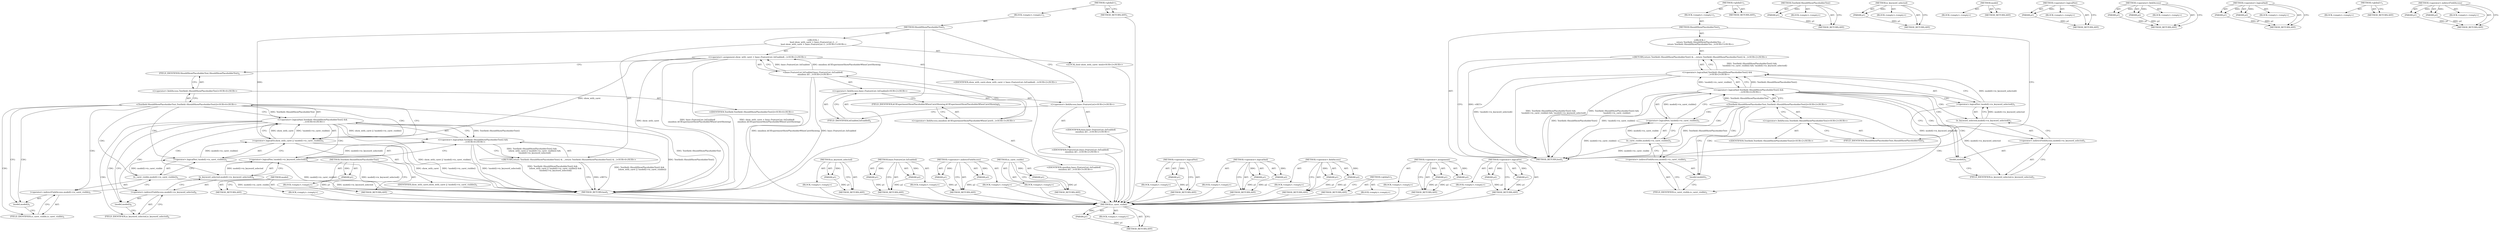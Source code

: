 digraph "&lt;operator&gt;.logicalOr" {
vulnerable_62 [label=<(METHOD,is_caret_visible)>];
vulnerable_63 [label=<(PARAM,p1)>];
vulnerable_64 [label=<(BLOCK,&lt;empty&gt;,&lt;empty&gt;)>];
vulnerable_65 [label=<(METHOD_RETURN,ANY)>];
vulnerable_6 [label=<(METHOD,&lt;global&gt;)<SUB>1</SUB>>];
vulnerable_7 [label=<(BLOCK,&lt;empty&gt;,&lt;empty&gt;)<SUB>1</SUB>>];
vulnerable_8 [label=<(METHOD,ShouldShowPlaceholderText)<SUB>1</SUB>>];
vulnerable_9 [label="<(BLOCK,{
   return Textfield::ShouldShowPlaceholderTex...,{
   return Textfield::ShouldShowPlaceholderTex...)<SUB>1</SUB>>"];
vulnerable_10 [label="<(RETURN,return Textfield::ShouldShowPlaceholderText() &amp;...,return Textfield::ShouldShowPlaceholderText() &amp;...)<SUB>2</SUB>>"];
vulnerable_11 [label="<(&lt;operator&gt;.logicalAnd,Textfield::ShouldShowPlaceholderText() &amp;&amp;
     ...)<SUB>2</SUB>>"];
vulnerable_12 [label="<(&lt;operator&gt;.logicalAnd,Textfield::ShouldShowPlaceholderText() &amp;&amp;
     ...)<SUB>2</SUB>>"];
vulnerable_13 [label="<(Textfield.ShouldShowPlaceholderText,Textfield::ShouldShowPlaceholderText())<SUB>2</SUB>>"];
vulnerable_14 [label="<(&lt;operator&gt;.fieldAccess,Textfield::ShouldShowPlaceholderText)<SUB>2</SUB>>"];
vulnerable_15 [label="<(IDENTIFIER,Textfield,Textfield::ShouldShowPlaceholderText())<SUB>2</SUB>>"];
vulnerable_16 [label=<(FIELD_IDENTIFIER,ShouldShowPlaceholderText,ShouldShowPlaceholderText)<SUB>2</SUB>>];
vulnerable_17 [label=<(&lt;operator&gt;.logicalNot,!model()-&gt;is_caret_visible())<SUB>3</SUB>>];
vulnerable_18 [label=<(is_caret_visible,model()-&gt;is_caret_visible())<SUB>3</SUB>>];
vulnerable_19 [label=<(&lt;operator&gt;.indirectFieldAccess,model()-&gt;is_caret_visible)<SUB>3</SUB>>];
vulnerable_20 [label=<(model,model())<SUB>3</SUB>>];
vulnerable_21 [label=<(FIELD_IDENTIFIER,is_caret_visible,is_caret_visible)<SUB>3</SUB>>];
vulnerable_22 [label=<(&lt;operator&gt;.logicalNot,!model()-&gt;is_keyword_selected())<SUB>3</SUB>>];
vulnerable_23 [label=<(is_keyword_selected,model()-&gt;is_keyword_selected())<SUB>3</SUB>>];
vulnerable_24 [label=<(&lt;operator&gt;.indirectFieldAccess,model()-&gt;is_keyword_selected)<SUB>3</SUB>>];
vulnerable_25 [label=<(model,model())<SUB>3</SUB>>];
vulnerable_26 [label=<(FIELD_IDENTIFIER,is_keyword_selected,is_keyword_selected)<SUB>3</SUB>>];
vulnerable_27 [label=<(METHOD_RETURN,bool)<SUB>1</SUB>>];
vulnerable_29 [label=<(METHOD_RETURN,ANY)<SUB>1</SUB>>];
vulnerable_49 [label=<(METHOD,Textfield.ShouldShowPlaceholderText)>];
vulnerable_50 [label=<(PARAM,p1)>];
vulnerable_51 [label=<(BLOCK,&lt;empty&gt;,&lt;empty&gt;)>];
vulnerable_52 [label=<(METHOD_RETURN,ANY)>];
vulnerable_74 [label=<(METHOD,is_keyword_selected)>];
vulnerable_75 [label=<(PARAM,p1)>];
vulnerable_76 [label=<(BLOCK,&lt;empty&gt;,&lt;empty&gt;)>];
vulnerable_77 [label=<(METHOD_RETURN,ANY)>];
vulnerable_71 [label=<(METHOD,model)>];
vulnerable_72 [label=<(BLOCK,&lt;empty&gt;,&lt;empty&gt;)>];
vulnerable_73 [label=<(METHOD_RETURN,ANY)>];
vulnerable_58 [label=<(METHOD,&lt;operator&gt;.logicalNot)>];
vulnerable_59 [label=<(PARAM,p1)>];
vulnerable_60 [label=<(BLOCK,&lt;empty&gt;,&lt;empty&gt;)>];
vulnerable_61 [label=<(METHOD_RETURN,ANY)>];
vulnerable_53 [label=<(METHOD,&lt;operator&gt;.fieldAccess)>];
vulnerable_54 [label=<(PARAM,p1)>];
vulnerable_55 [label=<(PARAM,p2)>];
vulnerable_56 [label=<(BLOCK,&lt;empty&gt;,&lt;empty&gt;)>];
vulnerable_57 [label=<(METHOD_RETURN,ANY)>];
vulnerable_44 [label=<(METHOD,&lt;operator&gt;.logicalAnd)>];
vulnerable_45 [label=<(PARAM,p1)>];
vulnerable_46 [label=<(PARAM,p2)>];
vulnerable_47 [label=<(BLOCK,&lt;empty&gt;,&lt;empty&gt;)>];
vulnerable_48 [label=<(METHOD_RETURN,ANY)>];
vulnerable_38 [label=<(METHOD,&lt;global&gt;)<SUB>1</SUB>>];
vulnerable_39 [label=<(BLOCK,&lt;empty&gt;,&lt;empty&gt;)>];
vulnerable_40 [label=<(METHOD_RETURN,ANY)>];
vulnerable_66 [label=<(METHOD,&lt;operator&gt;.indirectFieldAccess)>];
vulnerable_67 [label=<(PARAM,p1)>];
vulnerable_68 [label=<(PARAM,p2)>];
vulnerable_69 [label=<(BLOCK,&lt;empty&gt;,&lt;empty&gt;)>];
vulnerable_70 [label=<(METHOD_RETURN,ANY)>];
fixed_82 [label=<(METHOD,Textfield.ShouldShowPlaceholderText)>];
fixed_83 [label=<(PARAM,p1)>];
fixed_84 [label=<(BLOCK,&lt;empty&gt;,&lt;empty&gt;)>];
fixed_85 [label=<(METHOD_RETURN,ANY)>];
fixed_104 [label=<(METHOD,model)>];
fixed_105 [label=<(BLOCK,&lt;empty&gt;,&lt;empty&gt;)>];
fixed_106 [label=<(METHOD_RETURN,ANY)>];
fixed_6 [label=<(METHOD,&lt;global&gt;)<SUB>1</SUB>>];
fixed_7 [label=<(BLOCK,&lt;empty&gt;,&lt;empty&gt;)<SUB>1</SUB>>];
fixed_8 [label=<(METHOD,ShouldShowPlaceholderText)<SUB>1</SUB>>];
fixed_9 [label="<(BLOCK,{
  bool show_with_caret = base::FeatureList::I...,{
  bool show_with_caret = base::FeatureList::I...)<SUB>1</SUB>>"];
fixed_10 [label="<(LOCAL,bool show_with_caret: bool)<SUB>2</SUB>>"];
fixed_11 [label="<(&lt;operator&gt;.assignment,show_with_caret = base::FeatureList::IsEnabled(...)<SUB>2</SUB>>"];
fixed_12 [label="<(IDENTIFIER,show_with_caret,show_with_caret = base::FeatureList::IsEnabled(...)<SUB>2</SUB>>"];
fixed_13 [label="<(base.FeatureList.IsEnabled,base::FeatureList::IsEnabled(
      omnibox::kU...)<SUB>2</SUB>>"];
fixed_14 [label="<(&lt;operator&gt;.fieldAccess,base::FeatureList::IsEnabled)<SUB>2</SUB>>"];
fixed_15 [label="<(&lt;operator&gt;.fieldAccess,base::FeatureList)<SUB>2</SUB>>"];
fixed_16 [label="<(IDENTIFIER,base,base::FeatureList::IsEnabled(
      omnibox::kU...)<SUB>2</SUB>>"];
fixed_17 [label="<(IDENTIFIER,FeatureList,base::FeatureList::IsEnabled(
      omnibox::kU...)<SUB>2</SUB>>"];
fixed_18 [label=<(FIELD_IDENTIFIER,IsEnabled,IsEnabled)<SUB>2</SUB>>];
fixed_19 [label="<(&lt;operator&gt;.fieldAccess,omnibox::kUIExperimentShowPlaceholderWhenCaretS...)<SUB>3</SUB>>"];
fixed_20 [label="<(IDENTIFIER,omnibox,base::FeatureList::IsEnabled(
      omnibox::kU...)<SUB>3</SUB>>"];
fixed_21 [label=<(FIELD_IDENTIFIER,kUIExperimentShowPlaceholderWhenCaretShowing,kUIExperimentShowPlaceholderWhenCaretShowing)<SUB>3</SUB>>];
fixed_22 [label="<(RETURN,return Textfield::ShouldShowPlaceholderText() &amp;...,return Textfield::ShouldShowPlaceholderText() &amp;...)<SUB>4</SUB>>"];
fixed_23 [label="<(&lt;operator&gt;.logicalAnd,Textfield::ShouldShowPlaceholderText() &amp;&amp;
     ...)<SUB>4</SUB>>"];
fixed_24 [label="<(&lt;operator&gt;.logicalAnd,Textfield::ShouldShowPlaceholderText() &amp;&amp;
     ...)<SUB>4</SUB>>"];
fixed_25 [label="<(Textfield.ShouldShowPlaceholderText,Textfield::ShouldShowPlaceholderText())<SUB>4</SUB>>"];
fixed_26 [label="<(&lt;operator&gt;.fieldAccess,Textfield::ShouldShowPlaceholderText)<SUB>4</SUB>>"];
fixed_27 [label="<(IDENTIFIER,Textfield,Textfield::ShouldShowPlaceholderText())<SUB>4</SUB>>"];
fixed_28 [label=<(FIELD_IDENTIFIER,ShouldShowPlaceholderText,ShouldShowPlaceholderText)<SUB>4</SUB>>];
fixed_29 [label=<(&lt;operator&gt;.logicalOr,show_with_caret || !model()-&gt;is_caret_visible())<SUB>5</SUB>>];
fixed_30 [label=<(IDENTIFIER,show_with_caret,show_with_caret || !model()-&gt;is_caret_visible())<SUB>5</SUB>>];
fixed_31 [label=<(&lt;operator&gt;.logicalNot,!model()-&gt;is_caret_visible())<SUB>5</SUB>>];
fixed_32 [label=<(is_caret_visible,model()-&gt;is_caret_visible())<SUB>5</SUB>>];
fixed_33 [label=<(&lt;operator&gt;.indirectFieldAccess,model()-&gt;is_caret_visible)<SUB>5</SUB>>];
fixed_34 [label=<(model,model())<SUB>5</SUB>>];
fixed_35 [label=<(FIELD_IDENTIFIER,is_caret_visible,is_caret_visible)<SUB>5</SUB>>];
fixed_36 [label=<(&lt;operator&gt;.logicalNot,!model()-&gt;is_keyword_selected())<SUB>6</SUB>>];
fixed_37 [label=<(is_keyword_selected,model()-&gt;is_keyword_selected())<SUB>6</SUB>>];
fixed_38 [label=<(&lt;operator&gt;.indirectFieldAccess,model()-&gt;is_keyword_selected)<SUB>6</SUB>>];
fixed_39 [label=<(model,model())<SUB>6</SUB>>];
fixed_40 [label=<(FIELD_IDENTIFIER,is_keyword_selected,is_keyword_selected)<SUB>6</SUB>>];
fixed_41 [label=<(METHOD_RETURN,bool)<SUB>1</SUB>>];
fixed_43 [label=<(METHOD_RETURN,ANY)<SUB>1</SUB>>];
fixed_107 [label=<(METHOD,is_keyword_selected)>];
fixed_108 [label=<(PARAM,p1)>];
fixed_109 [label=<(BLOCK,&lt;empty&gt;,&lt;empty&gt;)>];
fixed_110 [label=<(METHOD_RETURN,ANY)>];
fixed_67 [label=<(METHOD,base.FeatureList.IsEnabled)>];
fixed_68 [label=<(PARAM,p1)>];
fixed_69 [label=<(PARAM,p2)>];
fixed_70 [label=<(BLOCK,&lt;empty&gt;,&lt;empty&gt;)>];
fixed_71 [label=<(METHOD_RETURN,ANY)>];
fixed_99 [label=<(METHOD,&lt;operator&gt;.indirectFieldAccess)>];
fixed_100 [label=<(PARAM,p1)>];
fixed_101 [label=<(PARAM,p2)>];
fixed_102 [label=<(BLOCK,&lt;empty&gt;,&lt;empty&gt;)>];
fixed_103 [label=<(METHOD_RETURN,ANY)>];
fixed_95 [label=<(METHOD,is_caret_visible)>];
fixed_96 [label=<(PARAM,p1)>];
fixed_97 [label=<(BLOCK,&lt;empty&gt;,&lt;empty&gt;)>];
fixed_98 [label=<(METHOD_RETURN,ANY)>];
fixed_91 [label=<(METHOD,&lt;operator&gt;.logicalNot)>];
fixed_92 [label=<(PARAM,p1)>];
fixed_93 [label=<(BLOCK,&lt;empty&gt;,&lt;empty&gt;)>];
fixed_94 [label=<(METHOD_RETURN,ANY)>];
fixed_77 [label=<(METHOD,&lt;operator&gt;.logicalAnd)>];
fixed_78 [label=<(PARAM,p1)>];
fixed_79 [label=<(PARAM,p2)>];
fixed_80 [label=<(BLOCK,&lt;empty&gt;,&lt;empty&gt;)>];
fixed_81 [label=<(METHOD_RETURN,ANY)>];
fixed_72 [label=<(METHOD,&lt;operator&gt;.fieldAccess)>];
fixed_73 [label=<(PARAM,p1)>];
fixed_74 [label=<(PARAM,p2)>];
fixed_75 [label=<(BLOCK,&lt;empty&gt;,&lt;empty&gt;)>];
fixed_76 [label=<(METHOD_RETURN,ANY)>];
fixed_62 [label=<(METHOD,&lt;operator&gt;.assignment)>];
fixed_63 [label=<(PARAM,p1)>];
fixed_64 [label=<(PARAM,p2)>];
fixed_65 [label=<(BLOCK,&lt;empty&gt;,&lt;empty&gt;)>];
fixed_66 [label=<(METHOD_RETURN,ANY)>];
fixed_56 [label=<(METHOD,&lt;global&gt;)<SUB>1</SUB>>];
fixed_57 [label=<(BLOCK,&lt;empty&gt;,&lt;empty&gt;)>];
fixed_58 [label=<(METHOD_RETURN,ANY)>];
fixed_86 [label=<(METHOD,&lt;operator&gt;.logicalOr)>];
fixed_87 [label=<(PARAM,p1)>];
fixed_88 [label=<(PARAM,p2)>];
fixed_89 [label=<(BLOCK,&lt;empty&gt;,&lt;empty&gt;)>];
fixed_90 [label=<(METHOD_RETURN,ANY)>];
vulnerable_62 -> vulnerable_63  [key=0, label="AST: "];
vulnerable_62 -> vulnerable_63  [key=1, label="DDG: "];
vulnerable_62 -> vulnerable_64  [key=0, label="AST: "];
vulnerable_62 -> vulnerable_65  [key=0, label="AST: "];
vulnerable_62 -> vulnerable_65  [key=1, label="CFG: "];
vulnerable_63 -> vulnerable_65  [key=0, label="DDG: p1"];
vulnerable_6 -> vulnerable_7  [key=0, label="AST: "];
vulnerable_6 -> vulnerable_29  [key=0, label="AST: "];
vulnerable_6 -> vulnerable_29  [key=1, label="CFG: "];
vulnerable_7 -> vulnerable_8  [key=0, label="AST: "];
vulnerable_8 -> vulnerable_9  [key=0, label="AST: "];
vulnerable_8 -> vulnerable_27  [key=0, label="AST: "];
vulnerable_8 -> vulnerable_16  [key=0, label="CFG: "];
vulnerable_9 -> vulnerable_10  [key=0, label="AST: "];
vulnerable_10 -> vulnerable_11  [key=0, label="AST: "];
vulnerable_10 -> vulnerable_27  [key=0, label="CFG: "];
vulnerable_10 -> vulnerable_27  [key=1, label="DDG: &lt;RET&gt;"];
vulnerable_11 -> vulnerable_12  [key=0, label="AST: "];
vulnerable_11 -> vulnerable_22  [key=0, label="AST: "];
vulnerable_11 -> vulnerable_10  [key=0, label="CFG: "];
vulnerable_11 -> vulnerable_10  [key=1, label="DDG: Textfield::ShouldShowPlaceholderText() &amp;&amp;
         !model()-&gt;is_caret_visible() &amp;&amp; !model()-&gt;is_keyword_selected()"];
vulnerable_11 -> vulnerable_27  [key=0, label="DDG: Textfield::ShouldShowPlaceholderText() &amp;&amp;
         !model()-&gt;is_caret_visible()"];
vulnerable_11 -> vulnerable_27  [key=1, label="DDG: !model()-&gt;is_keyword_selected()"];
vulnerable_11 -> vulnerable_27  [key=2, label="DDG: Textfield::ShouldShowPlaceholderText() &amp;&amp;
         !model()-&gt;is_caret_visible() &amp;&amp; !model()-&gt;is_keyword_selected()"];
vulnerable_12 -> vulnerable_13  [key=0, label="AST: "];
vulnerable_12 -> vulnerable_17  [key=0, label="AST: "];
vulnerable_12 -> vulnerable_25  [key=0, label="CFG: "];
vulnerable_12 -> vulnerable_25  [key=1, label="CDG: "];
vulnerable_12 -> vulnerable_11  [key=0, label="CFG: "];
vulnerable_12 -> vulnerable_11  [key=1, label="DDG: Textfield::ShouldShowPlaceholderText()"];
vulnerable_12 -> vulnerable_11  [key=2, label="DDG: !model()-&gt;is_caret_visible()"];
vulnerable_12 -> vulnerable_27  [key=0, label="DDG: Textfield::ShouldShowPlaceholderText()"];
vulnerable_12 -> vulnerable_27  [key=1, label="DDG: !model()-&gt;is_caret_visible()"];
vulnerable_12 -> vulnerable_24  [key=0, label="CDG: "];
vulnerable_12 -> vulnerable_22  [key=0, label="CDG: "];
vulnerable_12 -> vulnerable_26  [key=0, label="CDG: "];
vulnerable_12 -> vulnerable_23  [key=0, label="CDG: "];
vulnerable_13 -> vulnerable_14  [key=0, label="AST: "];
vulnerable_13 -> vulnerable_20  [key=0, label="CFG: "];
vulnerable_13 -> vulnerable_20  [key=1, label="CDG: "];
vulnerable_13 -> vulnerable_12  [key=0, label="CFG: "];
vulnerable_13 -> vulnerable_12  [key=1, label="DDG: Textfield::ShouldShowPlaceholderText"];
vulnerable_13 -> vulnerable_27  [key=0, label="DDG: Textfield::ShouldShowPlaceholderText"];
vulnerable_13 -> vulnerable_17  [key=0, label="CDG: "];
vulnerable_13 -> vulnerable_21  [key=0, label="CDG: "];
vulnerable_13 -> vulnerable_18  [key=0, label="CDG: "];
vulnerable_13 -> vulnerable_19  [key=0, label="CDG: "];
vulnerable_14 -> vulnerable_15  [key=0, label="AST: "];
vulnerable_14 -> vulnerable_16  [key=0, label="AST: "];
vulnerable_14 -> vulnerable_13  [key=0, label="CFG: "];
vulnerable_16 -> vulnerable_14  [key=0, label="CFG: "];
vulnerable_17 -> vulnerable_18  [key=0, label="AST: "];
vulnerable_17 -> vulnerable_12  [key=0, label="CFG: "];
vulnerable_17 -> vulnerable_12  [key=1, label="DDG: model()-&gt;is_caret_visible()"];
vulnerable_17 -> vulnerable_27  [key=0, label="DDG: model()-&gt;is_caret_visible()"];
vulnerable_18 -> vulnerable_19  [key=0, label="AST: "];
vulnerable_18 -> vulnerable_17  [key=0, label="CFG: "];
vulnerable_18 -> vulnerable_17  [key=1, label="DDG: model()-&gt;is_caret_visible"];
vulnerable_18 -> vulnerable_27  [key=0, label="DDG: model()-&gt;is_caret_visible"];
vulnerable_19 -> vulnerable_20  [key=0, label="AST: "];
vulnerable_19 -> vulnerable_21  [key=0, label="AST: "];
vulnerable_19 -> vulnerable_18  [key=0, label="CFG: "];
vulnerable_20 -> vulnerable_21  [key=0, label="CFG: "];
vulnerable_21 -> vulnerable_19  [key=0, label="CFG: "];
vulnerable_22 -> vulnerable_23  [key=0, label="AST: "];
vulnerable_22 -> vulnerable_11  [key=0, label="CFG: "];
vulnerable_22 -> vulnerable_11  [key=1, label="DDG: model()-&gt;is_keyword_selected()"];
vulnerable_22 -> vulnerable_27  [key=0, label="DDG: model()-&gt;is_keyword_selected()"];
vulnerable_23 -> vulnerable_24  [key=0, label="AST: "];
vulnerable_23 -> vulnerable_22  [key=0, label="CFG: "];
vulnerable_23 -> vulnerable_22  [key=1, label="DDG: model()-&gt;is_keyword_selected"];
vulnerable_23 -> vulnerable_27  [key=0, label="DDG: model()-&gt;is_keyword_selected"];
vulnerable_24 -> vulnerable_25  [key=0, label="AST: "];
vulnerable_24 -> vulnerable_26  [key=0, label="AST: "];
vulnerable_24 -> vulnerable_23  [key=0, label="CFG: "];
vulnerable_25 -> vulnerable_26  [key=0, label="CFG: "];
vulnerable_26 -> vulnerable_24  [key=0, label="CFG: "];
vulnerable_49 -> vulnerable_50  [key=0, label="AST: "];
vulnerable_49 -> vulnerable_50  [key=1, label="DDG: "];
vulnerable_49 -> vulnerable_51  [key=0, label="AST: "];
vulnerable_49 -> vulnerable_52  [key=0, label="AST: "];
vulnerable_49 -> vulnerable_52  [key=1, label="CFG: "];
vulnerable_50 -> vulnerable_52  [key=0, label="DDG: p1"];
vulnerable_74 -> vulnerable_75  [key=0, label="AST: "];
vulnerable_74 -> vulnerable_75  [key=1, label="DDG: "];
vulnerable_74 -> vulnerable_76  [key=0, label="AST: "];
vulnerable_74 -> vulnerable_77  [key=0, label="AST: "];
vulnerable_74 -> vulnerable_77  [key=1, label="CFG: "];
vulnerable_75 -> vulnerable_77  [key=0, label="DDG: p1"];
vulnerable_71 -> vulnerable_72  [key=0, label="AST: "];
vulnerable_71 -> vulnerable_73  [key=0, label="AST: "];
vulnerable_71 -> vulnerable_73  [key=1, label="CFG: "];
vulnerable_58 -> vulnerable_59  [key=0, label="AST: "];
vulnerable_58 -> vulnerable_59  [key=1, label="DDG: "];
vulnerable_58 -> vulnerable_60  [key=0, label="AST: "];
vulnerable_58 -> vulnerable_61  [key=0, label="AST: "];
vulnerable_58 -> vulnerable_61  [key=1, label="CFG: "];
vulnerable_59 -> vulnerable_61  [key=0, label="DDG: p1"];
vulnerable_53 -> vulnerable_54  [key=0, label="AST: "];
vulnerable_53 -> vulnerable_54  [key=1, label="DDG: "];
vulnerable_53 -> vulnerable_56  [key=0, label="AST: "];
vulnerable_53 -> vulnerable_55  [key=0, label="AST: "];
vulnerable_53 -> vulnerable_55  [key=1, label="DDG: "];
vulnerable_53 -> vulnerable_57  [key=0, label="AST: "];
vulnerable_53 -> vulnerable_57  [key=1, label="CFG: "];
vulnerable_54 -> vulnerable_57  [key=0, label="DDG: p1"];
vulnerable_55 -> vulnerable_57  [key=0, label="DDG: p2"];
vulnerable_44 -> vulnerable_45  [key=0, label="AST: "];
vulnerable_44 -> vulnerable_45  [key=1, label="DDG: "];
vulnerable_44 -> vulnerable_47  [key=0, label="AST: "];
vulnerable_44 -> vulnerable_46  [key=0, label="AST: "];
vulnerable_44 -> vulnerable_46  [key=1, label="DDG: "];
vulnerable_44 -> vulnerable_48  [key=0, label="AST: "];
vulnerable_44 -> vulnerable_48  [key=1, label="CFG: "];
vulnerable_45 -> vulnerable_48  [key=0, label="DDG: p1"];
vulnerable_46 -> vulnerable_48  [key=0, label="DDG: p2"];
vulnerable_38 -> vulnerable_39  [key=0, label="AST: "];
vulnerable_38 -> vulnerable_40  [key=0, label="AST: "];
vulnerable_38 -> vulnerable_40  [key=1, label="CFG: "];
vulnerable_66 -> vulnerable_67  [key=0, label="AST: "];
vulnerable_66 -> vulnerable_67  [key=1, label="DDG: "];
vulnerable_66 -> vulnerable_69  [key=0, label="AST: "];
vulnerable_66 -> vulnerable_68  [key=0, label="AST: "];
vulnerable_66 -> vulnerable_68  [key=1, label="DDG: "];
vulnerable_66 -> vulnerable_70  [key=0, label="AST: "];
vulnerable_66 -> vulnerable_70  [key=1, label="CFG: "];
vulnerable_67 -> vulnerable_70  [key=0, label="DDG: p1"];
vulnerable_68 -> vulnerable_70  [key=0, label="DDG: p2"];
fixed_82 -> fixed_83  [key=0, label="AST: "];
fixed_82 -> fixed_83  [key=1, label="DDG: "];
fixed_82 -> fixed_84  [key=0, label="AST: "];
fixed_82 -> fixed_85  [key=0, label="AST: "];
fixed_82 -> fixed_85  [key=1, label="CFG: "];
fixed_83 -> fixed_85  [key=0, label="DDG: p1"];
fixed_84 -> vulnerable_62  [key=0];
fixed_85 -> vulnerable_62  [key=0];
fixed_104 -> fixed_105  [key=0, label="AST: "];
fixed_104 -> fixed_106  [key=0, label="AST: "];
fixed_104 -> fixed_106  [key=1, label="CFG: "];
fixed_105 -> vulnerable_62  [key=0];
fixed_106 -> vulnerable_62  [key=0];
fixed_6 -> fixed_7  [key=0, label="AST: "];
fixed_6 -> fixed_43  [key=0, label="AST: "];
fixed_6 -> fixed_43  [key=1, label="CFG: "];
fixed_7 -> fixed_8  [key=0, label="AST: "];
fixed_8 -> fixed_9  [key=0, label="AST: "];
fixed_8 -> fixed_41  [key=0, label="AST: "];
fixed_8 -> fixed_15  [key=0, label="CFG: "];
fixed_8 -> fixed_29  [key=0, label="DDG: "];
fixed_9 -> fixed_10  [key=0, label="AST: "];
fixed_9 -> fixed_11  [key=0, label="AST: "];
fixed_9 -> fixed_22  [key=0, label="AST: "];
fixed_10 -> vulnerable_62  [key=0];
fixed_11 -> fixed_12  [key=0, label="AST: "];
fixed_11 -> fixed_13  [key=0, label="AST: "];
fixed_11 -> fixed_28  [key=0, label="CFG: "];
fixed_11 -> fixed_41  [key=0, label="DDG: show_with_caret"];
fixed_11 -> fixed_41  [key=1, label="DDG: base::FeatureList::IsEnabled(
      omnibox::kUIExperimentShowPlaceholderWhenCaretShowing)"];
fixed_11 -> fixed_41  [key=2, label="DDG: show_with_caret = base::FeatureList::IsEnabled(
      omnibox::kUIExperimentShowPlaceholderWhenCaretShowing)"];
fixed_11 -> fixed_29  [key=0, label="DDG: show_with_caret"];
fixed_12 -> vulnerable_62  [key=0];
fixed_13 -> fixed_14  [key=0, label="AST: "];
fixed_13 -> fixed_19  [key=0, label="AST: "];
fixed_13 -> fixed_11  [key=0, label="CFG: "];
fixed_13 -> fixed_11  [key=1, label="DDG: base::FeatureList::IsEnabled"];
fixed_13 -> fixed_11  [key=2, label="DDG: omnibox::kUIExperimentShowPlaceholderWhenCaretShowing"];
fixed_13 -> fixed_41  [key=0, label="DDG: base::FeatureList::IsEnabled"];
fixed_13 -> fixed_41  [key=1, label="DDG: omnibox::kUIExperimentShowPlaceholderWhenCaretShowing"];
fixed_14 -> fixed_15  [key=0, label="AST: "];
fixed_14 -> fixed_18  [key=0, label="AST: "];
fixed_14 -> fixed_21  [key=0, label="CFG: "];
fixed_15 -> fixed_16  [key=0, label="AST: "];
fixed_15 -> fixed_17  [key=0, label="AST: "];
fixed_15 -> fixed_18  [key=0, label="CFG: "];
fixed_16 -> vulnerable_62  [key=0];
fixed_17 -> vulnerable_62  [key=0];
fixed_18 -> fixed_14  [key=0, label="CFG: "];
fixed_19 -> fixed_20  [key=0, label="AST: "];
fixed_19 -> fixed_21  [key=0, label="AST: "];
fixed_19 -> fixed_13  [key=0, label="CFG: "];
fixed_20 -> vulnerable_62  [key=0];
fixed_21 -> fixed_19  [key=0, label="CFG: "];
fixed_22 -> fixed_23  [key=0, label="AST: "];
fixed_22 -> fixed_41  [key=0, label="CFG: "];
fixed_22 -> fixed_41  [key=1, label="DDG: &lt;RET&gt;"];
fixed_23 -> fixed_24  [key=0, label="AST: "];
fixed_23 -> fixed_36  [key=0, label="AST: "];
fixed_23 -> fixed_22  [key=0, label="CFG: "];
fixed_23 -> fixed_22  [key=1, label="DDG: Textfield::ShouldShowPlaceholderText() &amp;&amp;
         (show_with_caret || !model()-&gt;is_caret_visible()) &amp;&amp;
         !model()-&gt;is_keyword_selected()"];
fixed_23 -> fixed_41  [key=0, label="DDG: Textfield::ShouldShowPlaceholderText() &amp;&amp;
         (show_with_caret || !model()-&gt;is_caret_visible())"];
fixed_23 -> fixed_41  [key=1, label="DDG: !model()-&gt;is_keyword_selected()"];
fixed_23 -> fixed_41  [key=2, label="DDG: Textfield::ShouldShowPlaceholderText() &amp;&amp;
         (show_with_caret || !model()-&gt;is_caret_visible()) &amp;&amp;
         !model()-&gt;is_keyword_selected()"];
fixed_24 -> fixed_25  [key=0, label="AST: "];
fixed_24 -> fixed_29  [key=0, label="AST: "];
fixed_24 -> fixed_39  [key=0, label="CFG: "];
fixed_24 -> fixed_39  [key=1, label="CDG: "];
fixed_24 -> fixed_23  [key=0, label="CFG: "];
fixed_24 -> fixed_23  [key=1, label="DDG: Textfield::ShouldShowPlaceholderText()"];
fixed_24 -> fixed_23  [key=2, label="DDG: show_with_caret || !model()-&gt;is_caret_visible()"];
fixed_24 -> fixed_41  [key=0, label="DDG: Textfield::ShouldShowPlaceholderText()"];
fixed_24 -> fixed_41  [key=1, label="DDG: show_with_caret || !model()-&gt;is_caret_visible()"];
fixed_24 -> fixed_40  [key=0, label="CDG: "];
fixed_24 -> fixed_36  [key=0, label="CDG: "];
fixed_24 -> fixed_37  [key=0, label="CDG: "];
fixed_24 -> fixed_38  [key=0, label="CDG: "];
fixed_25 -> fixed_26  [key=0, label="AST: "];
fixed_25 -> fixed_24  [key=0, label="CFG: "];
fixed_25 -> fixed_24  [key=1, label="DDG: Textfield::ShouldShowPlaceholderText"];
fixed_25 -> fixed_34  [key=0, label="CFG: "];
fixed_25 -> fixed_34  [key=1, label="CDG: "];
fixed_25 -> fixed_29  [key=0, label="CFG: "];
fixed_25 -> fixed_29  [key=1, label="CDG: "];
fixed_25 -> fixed_41  [key=0, label="DDG: Textfield::ShouldShowPlaceholderText"];
fixed_25 -> fixed_32  [key=0, label="CDG: "];
fixed_25 -> fixed_33  [key=0, label="CDG: "];
fixed_25 -> fixed_35  [key=0, label="CDG: "];
fixed_25 -> fixed_31  [key=0, label="CDG: "];
fixed_26 -> fixed_27  [key=0, label="AST: "];
fixed_26 -> fixed_28  [key=0, label="AST: "];
fixed_26 -> fixed_25  [key=0, label="CFG: "];
fixed_27 -> vulnerable_62  [key=0];
fixed_28 -> fixed_26  [key=0, label="CFG: "];
fixed_29 -> fixed_30  [key=0, label="AST: "];
fixed_29 -> fixed_31  [key=0, label="AST: "];
fixed_29 -> fixed_24  [key=0, label="CFG: "];
fixed_29 -> fixed_24  [key=1, label="DDG: show_with_caret"];
fixed_29 -> fixed_24  [key=2, label="DDG: !model()-&gt;is_caret_visible()"];
fixed_29 -> fixed_41  [key=0, label="DDG: show_with_caret"];
fixed_29 -> fixed_41  [key=1, label="DDG: !model()-&gt;is_caret_visible()"];
fixed_30 -> vulnerable_62  [key=0];
fixed_31 -> fixed_32  [key=0, label="AST: "];
fixed_31 -> fixed_29  [key=0, label="CFG: "];
fixed_31 -> fixed_29  [key=1, label="DDG: model()-&gt;is_caret_visible()"];
fixed_31 -> fixed_41  [key=0, label="DDG: model()-&gt;is_caret_visible()"];
fixed_32 -> fixed_33  [key=0, label="AST: "];
fixed_32 -> fixed_31  [key=0, label="CFG: "];
fixed_32 -> fixed_31  [key=1, label="DDG: model()-&gt;is_caret_visible"];
fixed_32 -> fixed_41  [key=0, label="DDG: model()-&gt;is_caret_visible"];
fixed_33 -> fixed_34  [key=0, label="AST: "];
fixed_33 -> fixed_35  [key=0, label="AST: "];
fixed_33 -> fixed_32  [key=0, label="CFG: "];
fixed_34 -> fixed_35  [key=0, label="CFG: "];
fixed_35 -> fixed_33  [key=0, label="CFG: "];
fixed_36 -> fixed_37  [key=0, label="AST: "];
fixed_36 -> fixed_23  [key=0, label="CFG: "];
fixed_36 -> fixed_23  [key=1, label="DDG: model()-&gt;is_keyword_selected()"];
fixed_36 -> fixed_41  [key=0, label="DDG: model()-&gt;is_keyword_selected()"];
fixed_37 -> fixed_38  [key=0, label="AST: "];
fixed_37 -> fixed_36  [key=0, label="CFG: "];
fixed_37 -> fixed_36  [key=1, label="DDG: model()-&gt;is_keyword_selected"];
fixed_37 -> fixed_41  [key=0, label="DDG: model()-&gt;is_keyword_selected"];
fixed_38 -> fixed_39  [key=0, label="AST: "];
fixed_38 -> fixed_40  [key=0, label="AST: "];
fixed_38 -> fixed_37  [key=0, label="CFG: "];
fixed_39 -> fixed_40  [key=0, label="CFG: "];
fixed_40 -> fixed_38  [key=0, label="CFG: "];
fixed_41 -> vulnerable_62  [key=0];
fixed_43 -> vulnerable_62  [key=0];
fixed_107 -> fixed_108  [key=0, label="AST: "];
fixed_107 -> fixed_108  [key=1, label="DDG: "];
fixed_107 -> fixed_109  [key=0, label="AST: "];
fixed_107 -> fixed_110  [key=0, label="AST: "];
fixed_107 -> fixed_110  [key=1, label="CFG: "];
fixed_108 -> fixed_110  [key=0, label="DDG: p1"];
fixed_109 -> vulnerable_62  [key=0];
fixed_110 -> vulnerable_62  [key=0];
fixed_67 -> fixed_68  [key=0, label="AST: "];
fixed_67 -> fixed_68  [key=1, label="DDG: "];
fixed_67 -> fixed_70  [key=0, label="AST: "];
fixed_67 -> fixed_69  [key=0, label="AST: "];
fixed_67 -> fixed_69  [key=1, label="DDG: "];
fixed_67 -> fixed_71  [key=0, label="AST: "];
fixed_67 -> fixed_71  [key=1, label="CFG: "];
fixed_68 -> fixed_71  [key=0, label="DDG: p1"];
fixed_69 -> fixed_71  [key=0, label="DDG: p2"];
fixed_70 -> vulnerable_62  [key=0];
fixed_71 -> vulnerable_62  [key=0];
fixed_99 -> fixed_100  [key=0, label="AST: "];
fixed_99 -> fixed_100  [key=1, label="DDG: "];
fixed_99 -> fixed_102  [key=0, label="AST: "];
fixed_99 -> fixed_101  [key=0, label="AST: "];
fixed_99 -> fixed_101  [key=1, label="DDG: "];
fixed_99 -> fixed_103  [key=0, label="AST: "];
fixed_99 -> fixed_103  [key=1, label="CFG: "];
fixed_100 -> fixed_103  [key=0, label="DDG: p1"];
fixed_101 -> fixed_103  [key=0, label="DDG: p2"];
fixed_102 -> vulnerable_62  [key=0];
fixed_103 -> vulnerable_62  [key=0];
fixed_95 -> fixed_96  [key=0, label="AST: "];
fixed_95 -> fixed_96  [key=1, label="DDG: "];
fixed_95 -> fixed_97  [key=0, label="AST: "];
fixed_95 -> fixed_98  [key=0, label="AST: "];
fixed_95 -> fixed_98  [key=1, label="CFG: "];
fixed_96 -> fixed_98  [key=0, label="DDG: p1"];
fixed_97 -> vulnerable_62  [key=0];
fixed_98 -> vulnerable_62  [key=0];
fixed_91 -> fixed_92  [key=0, label="AST: "];
fixed_91 -> fixed_92  [key=1, label="DDG: "];
fixed_91 -> fixed_93  [key=0, label="AST: "];
fixed_91 -> fixed_94  [key=0, label="AST: "];
fixed_91 -> fixed_94  [key=1, label="CFG: "];
fixed_92 -> fixed_94  [key=0, label="DDG: p1"];
fixed_93 -> vulnerable_62  [key=0];
fixed_94 -> vulnerable_62  [key=0];
fixed_77 -> fixed_78  [key=0, label="AST: "];
fixed_77 -> fixed_78  [key=1, label="DDG: "];
fixed_77 -> fixed_80  [key=0, label="AST: "];
fixed_77 -> fixed_79  [key=0, label="AST: "];
fixed_77 -> fixed_79  [key=1, label="DDG: "];
fixed_77 -> fixed_81  [key=0, label="AST: "];
fixed_77 -> fixed_81  [key=1, label="CFG: "];
fixed_78 -> fixed_81  [key=0, label="DDG: p1"];
fixed_79 -> fixed_81  [key=0, label="DDG: p2"];
fixed_80 -> vulnerable_62  [key=0];
fixed_81 -> vulnerable_62  [key=0];
fixed_72 -> fixed_73  [key=0, label="AST: "];
fixed_72 -> fixed_73  [key=1, label="DDG: "];
fixed_72 -> fixed_75  [key=0, label="AST: "];
fixed_72 -> fixed_74  [key=0, label="AST: "];
fixed_72 -> fixed_74  [key=1, label="DDG: "];
fixed_72 -> fixed_76  [key=0, label="AST: "];
fixed_72 -> fixed_76  [key=1, label="CFG: "];
fixed_73 -> fixed_76  [key=0, label="DDG: p1"];
fixed_74 -> fixed_76  [key=0, label="DDG: p2"];
fixed_75 -> vulnerable_62  [key=0];
fixed_76 -> vulnerable_62  [key=0];
fixed_62 -> fixed_63  [key=0, label="AST: "];
fixed_62 -> fixed_63  [key=1, label="DDG: "];
fixed_62 -> fixed_65  [key=0, label="AST: "];
fixed_62 -> fixed_64  [key=0, label="AST: "];
fixed_62 -> fixed_64  [key=1, label="DDG: "];
fixed_62 -> fixed_66  [key=0, label="AST: "];
fixed_62 -> fixed_66  [key=1, label="CFG: "];
fixed_63 -> fixed_66  [key=0, label="DDG: p1"];
fixed_64 -> fixed_66  [key=0, label="DDG: p2"];
fixed_65 -> vulnerable_62  [key=0];
fixed_66 -> vulnerable_62  [key=0];
fixed_56 -> fixed_57  [key=0, label="AST: "];
fixed_56 -> fixed_58  [key=0, label="AST: "];
fixed_56 -> fixed_58  [key=1, label="CFG: "];
fixed_57 -> vulnerable_62  [key=0];
fixed_58 -> vulnerable_62  [key=0];
fixed_86 -> fixed_87  [key=0, label="AST: "];
fixed_86 -> fixed_87  [key=1, label="DDG: "];
fixed_86 -> fixed_89  [key=0, label="AST: "];
fixed_86 -> fixed_88  [key=0, label="AST: "];
fixed_86 -> fixed_88  [key=1, label="DDG: "];
fixed_86 -> fixed_90  [key=0, label="AST: "];
fixed_86 -> fixed_90  [key=1, label="CFG: "];
fixed_87 -> fixed_90  [key=0, label="DDG: p1"];
fixed_88 -> fixed_90  [key=0, label="DDG: p2"];
fixed_89 -> vulnerable_62  [key=0];
fixed_90 -> vulnerable_62  [key=0];
}
